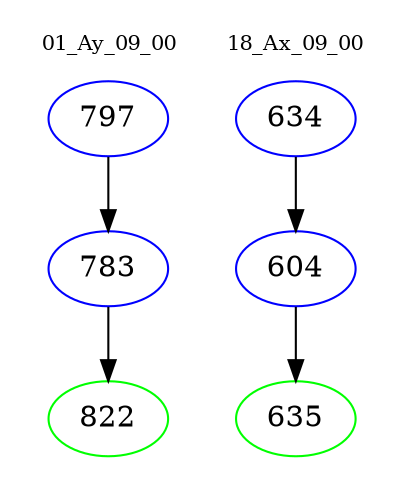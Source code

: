 digraph{
subgraph cluster_0 {
color = white
label = "01_Ay_09_00";
fontsize=10;
T0_797 [label="797", color="blue"]
T0_797 -> T0_783 [color="black"]
T0_783 [label="783", color="blue"]
T0_783 -> T0_822 [color="black"]
T0_822 [label="822", color="green"]
}
subgraph cluster_1 {
color = white
label = "18_Ax_09_00";
fontsize=10;
T1_634 [label="634", color="blue"]
T1_634 -> T1_604 [color="black"]
T1_604 [label="604", color="blue"]
T1_604 -> T1_635 [color="black"]
T1_635 [label="635", color="green"]
}
}
